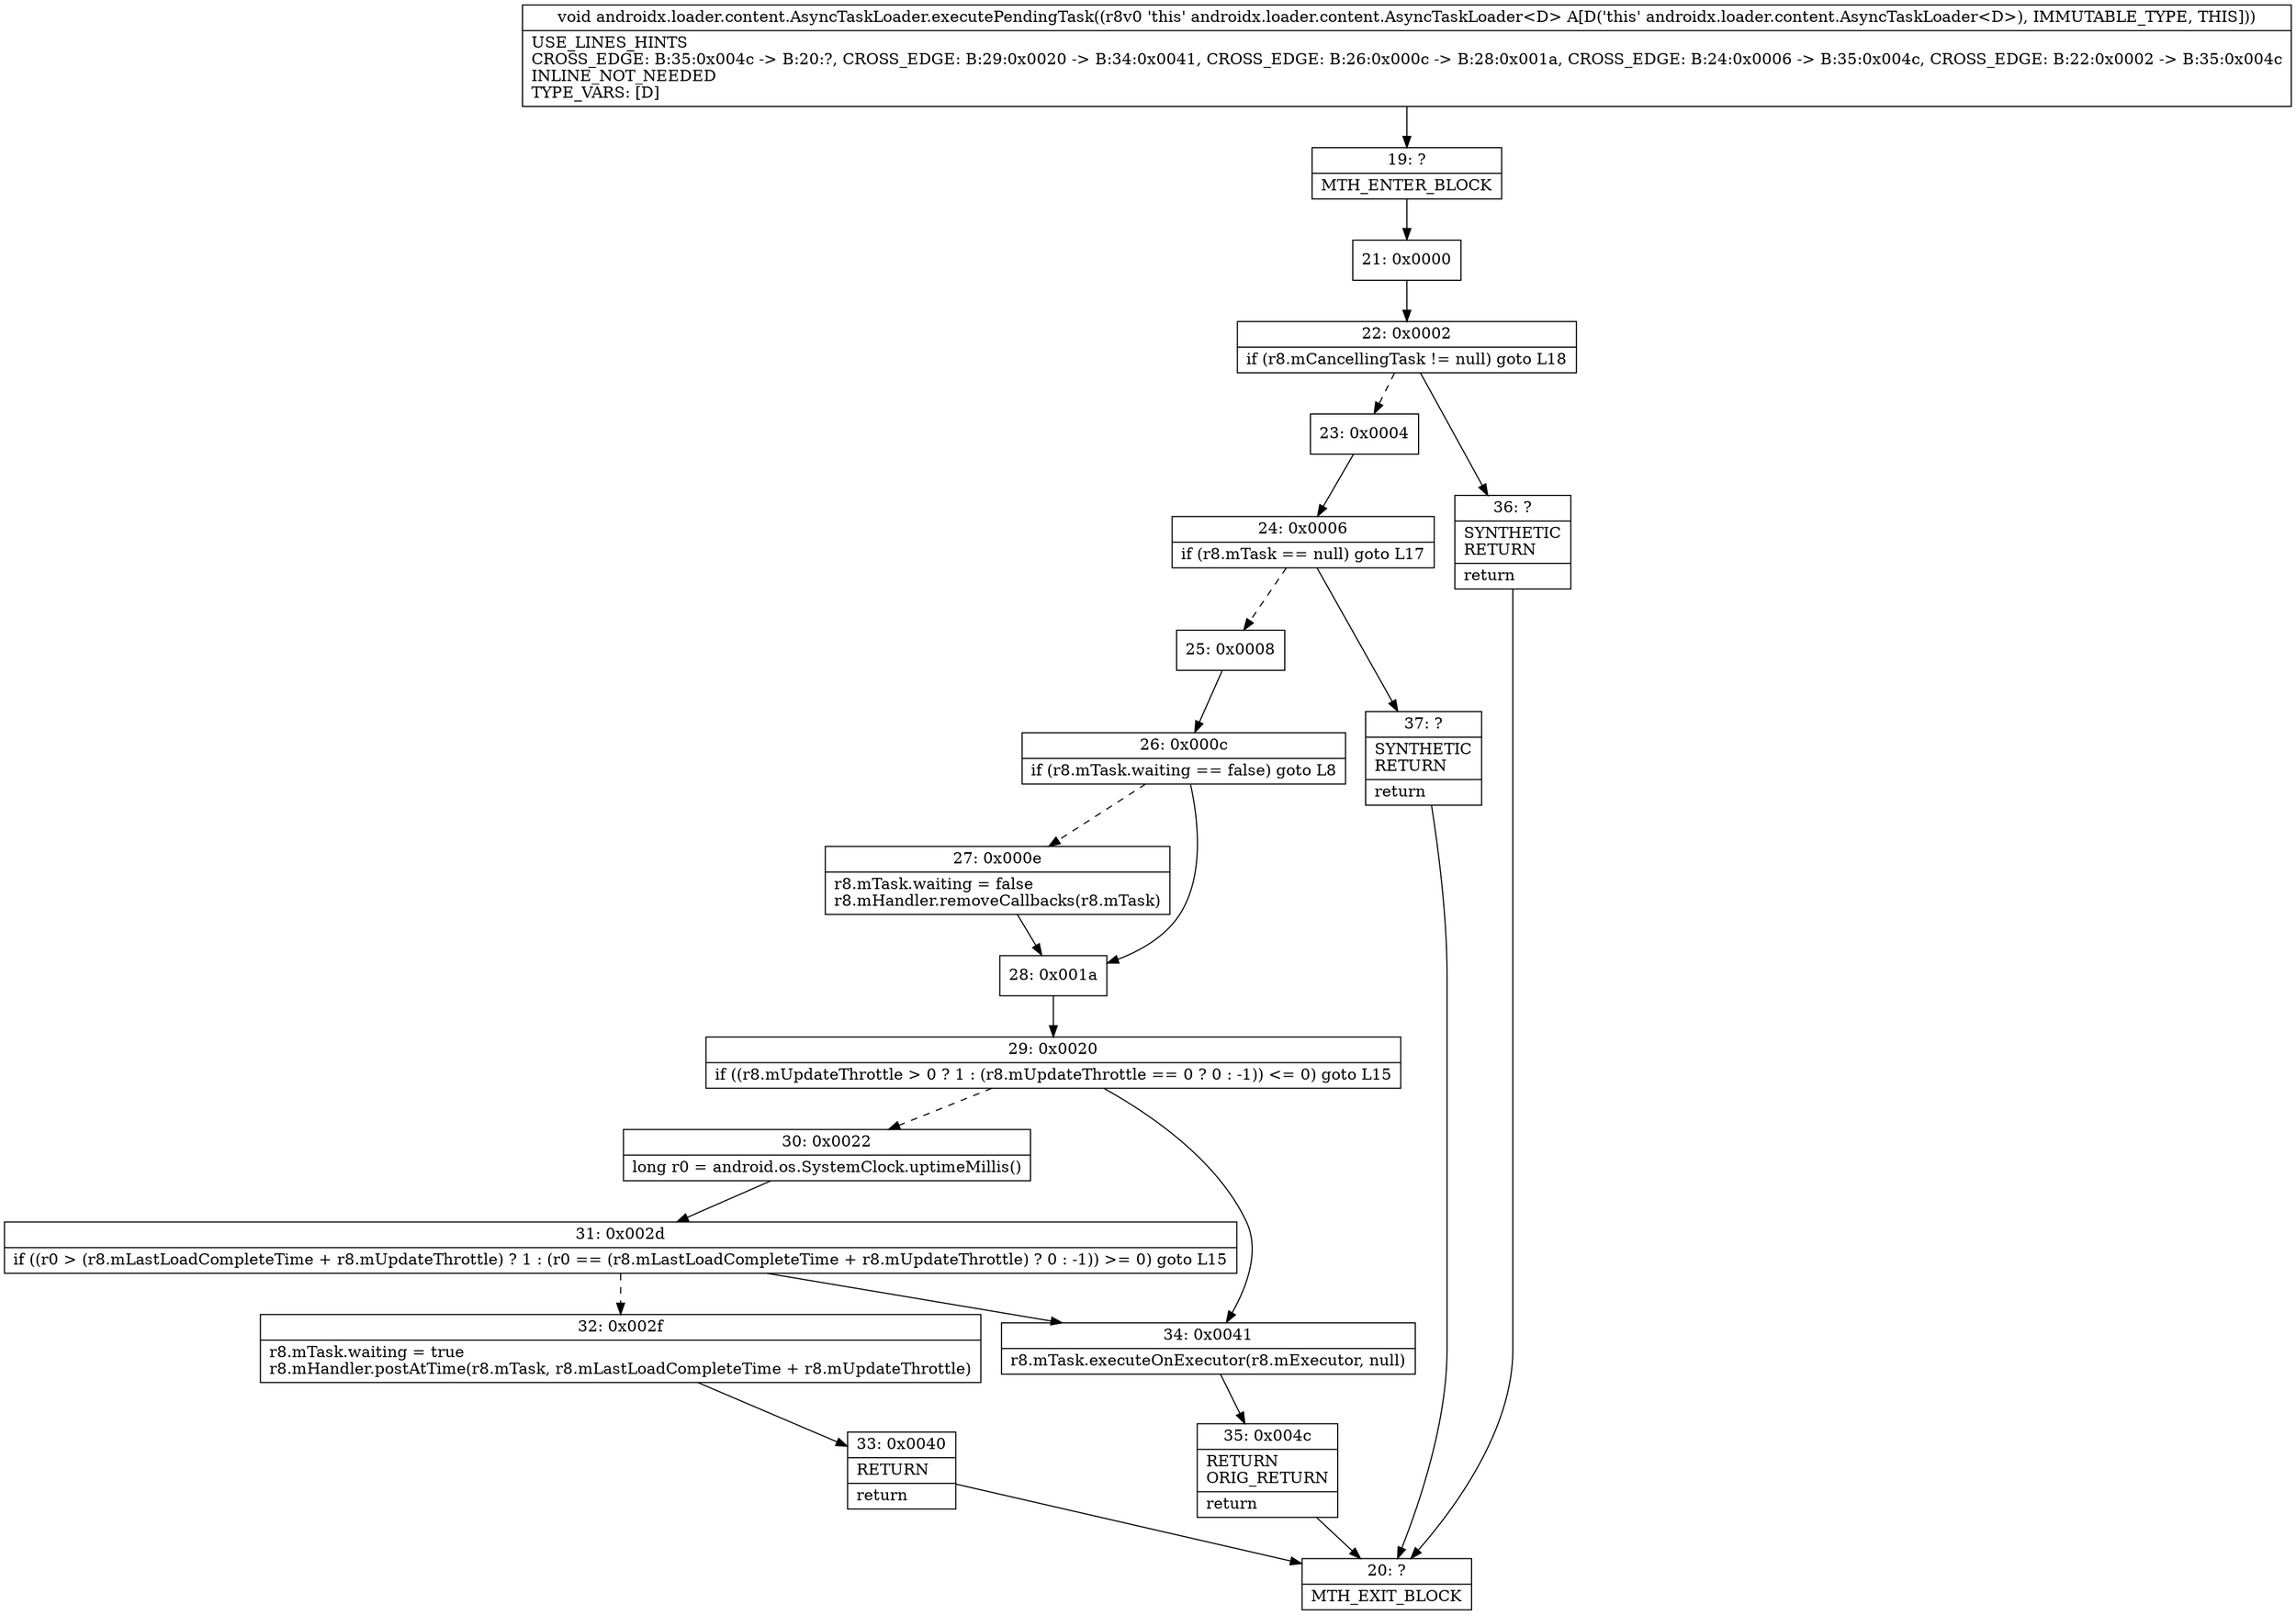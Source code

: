 digraph "CFG forandroidx.loader.content.AsyncTaskLoader.executePendingTask()V" {
Node_19 [shape=record,label="{19\:\ ?|MTH_ENTER_BLOCK\l}"];
Node_21 [shape=record,label="{21\:\ 0x0000}"];
Node_22 [shape=record,label="{22\:\ 0x0002|if (r8.mCancellingTask != null) goto L18\l}"];
Node_23 [shape=record,label="{23\:\ 0x0004}"];
Node_24 [shape=record,label="{24\:\ 0x0006|if (r8.mTask == null) goto L17\l}"];
Node_25 [shape=record,label="{25\:\ 0x0008}"];
Node_26 [shape=record,label="{26\:\ 0x000c|if (r8.mTask.waiting == false) goto L8\l}"];
Node_27 [shape=record,label="{27\:\ 0x000e|r8.mTask.waiting = false\lr8.mHandler.removeCallbacks(r8.mTask)\l}"];
Node_28 [shape=record,label="{28\:\ 0x001a}"];
Node_29 [shape=record,label="{29\:\ 0x0020|if ((r8.mUpdateThrottle \> 0 ? 1 : (r8.mUpdateThrottle == 0 ? 0 : \-1)) \<= 0) goto L15\l}"];
Node_30 [shape=record,label="{30\:\ 0x0022|long r0 = android.os.SystemClock.uptimeMillis()\l}"];
Node_31 [shape=record,label="{31\:\ 0x002d|if ((r0 \> (r8.mLastLoadCompleteTime + r8.mUpdateThrottle) ? 1 : (r0 == (r8.mLastLoadCompleteTime + r8.mUpdateThrottle) ? 0 : \-1)) \>= 0) goto L15\l}"];
Node_32 [shape=record,label="{32\:\ 0x002f|r8.mTask.waiting = true\lr8.mHandler.postAtTime(r8.mTask, r8.mLastLoadCompleteTime + r8.mUpdateThrottle)\l}"];
Node_33 [shape=record,label="{33\:\ 0x0040|RETURN\l|return\l}"];
Node_20 [shape=record,label="{20\:\ ?|MTH_EXIT_BLOCK\l}"];
Node_34 [shape=record,label="{34\:\ 0x0041|r8.mTask.executeOnExecutor(r8.mExecutor, null)\l}"];
Node_35 [shape=record,label="{35\:\ 0x004c|RETURN\lORIG_RETURN\l|return\l}"];
Node_37 [shape=record,label="{37\:\ ?|SYNTHETIC\lRETURN\l|return\l}"];
Node_36 [shape=record,label="{36\:\ ?|SYNTHETIC\lRETURN\l|return\l}"];
MethodNode[shape=record,label="{void androidx.loader.content.AsyncTaskLoader.executePendingTask((r8v0 'this' androidx.loader.content.AsyncTaskLoader\<D\> A[D('this' androidx.loader.content.AsyncTaskLoader\<D\>), IMMUTABLE_TYPE, THIS]))  | USE_LINES_HINTS\lCROSS_EDGE: B:35:0x004c \-\> B:20:?, CROSS_EDGE: B:29:0x0020 \-\> B:34:0x0041, CROSS_EDGE: B:26:0x000c \-\> B:28:0x001a, CROSS_EDGE: B:24:0x0006 \-\> B:35:0x004c, CROSS_EDGE: B:22:0x0002 \-\> B:35:0x004c\lINLINE_NOT_NEEDED\lTYPE_VARS: [D]\l}"];
MethodNode -> Node_19;Node_19 -> Node_21;
Node_21 -> Node_22;
Node_22 -> Node_23[style=dashed];
Node_22 -> Node_36;
Node_23 -> Node_24;
Node_24 -> Node_25[style=dashed];
Node_24 -> Node_37;
Node_25 -> Node_26;
Node_26 -> Node_27[style=dashed];
Node_26 -> Node_28;
Node_27 -> Node_28;
Node_28 -> Node_29;
Node_29 -> Node_30[style=dashed];
Node_29 -> Node_34;
Node_30 -> Node_31;
Node_31 -> Node_32[style=dashed];
Node_31 -> Node_34;
Node_32 -> Node_33;
Node_33 -> Node_20;
Node_34 -> Node_35;
Node_35 -> Node_20;
Node_37 -> Node_20;
Node_36 -> Node_20;
}

